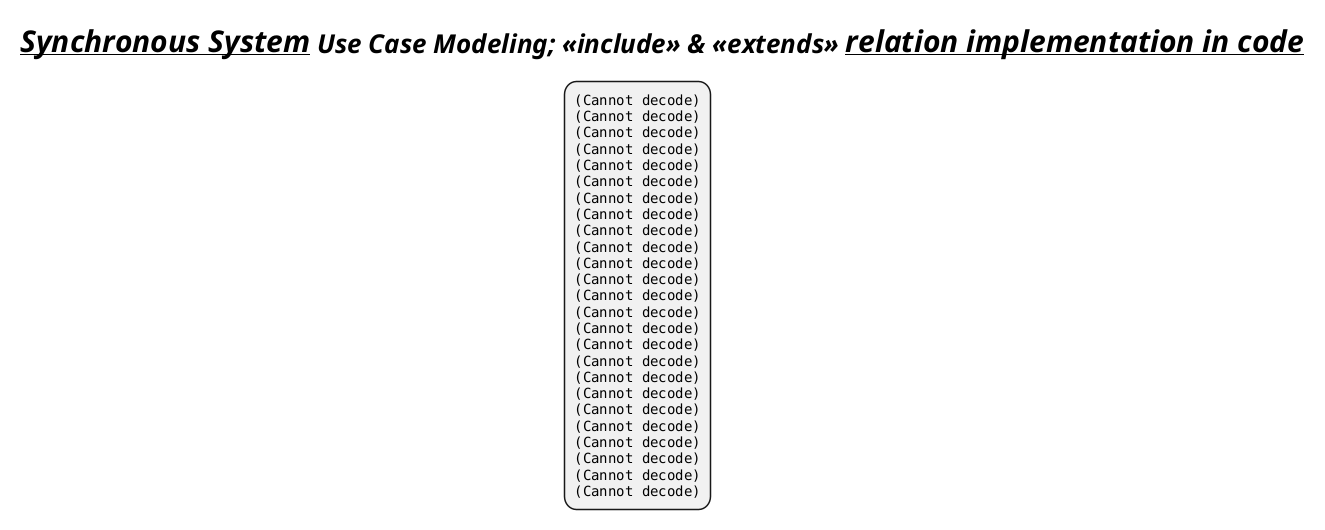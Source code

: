 @startmindmap
title =<b><i><u>Synchronous System</u> Use Case Modeling; <<include>> & <<extends>> <u>relation implementation in code
*:<img:images/img_181.png{scale=1.1}>
<img:images/img_182.png{scale=1.1}>
<img:images/img_183.png{scale=1.1}>
<img:images/img_184.png{scale=1.1}>
<img:images/img_185.png{scale=1.1}>
<img:images/img_186.png{scale=1.1}>
<img:images/img_187.png{scale=1.1}>
<img:images/img_188.png{scale=1.1}>
<img:images/img_189.png{scale=1.1}>
<img:images/img_190.png{scale=1.1}>
<img:images/img_191.png{scale=1.1}>
<img:images/img_192.png{scale=1.1}>
<img:images/img_193.png{scale=1.1}>
<img:images/img_194.png{scale=1.1}>
<img:images/img_195.png{scale=1.1}>
<img:images/img_196.png{scale=1.1}>
<img:images/img_197.png{scale=1.1}>
<img:images/img_198.png{scale=1.1}>
<img:images/img_199.png{scale=1.1}>
<img:images/img_200.png{scale=1.1}>
<img:images/img_201.png{scale=1.1}>
<img:images/img_202.png{scale=1.1}>
<img:images/img_203.png{scale=1.1}>
<img:images/img_204.png{scale=1.1}>
<img:images/img_205.png{scale=1.1}>;
@endmindmap
